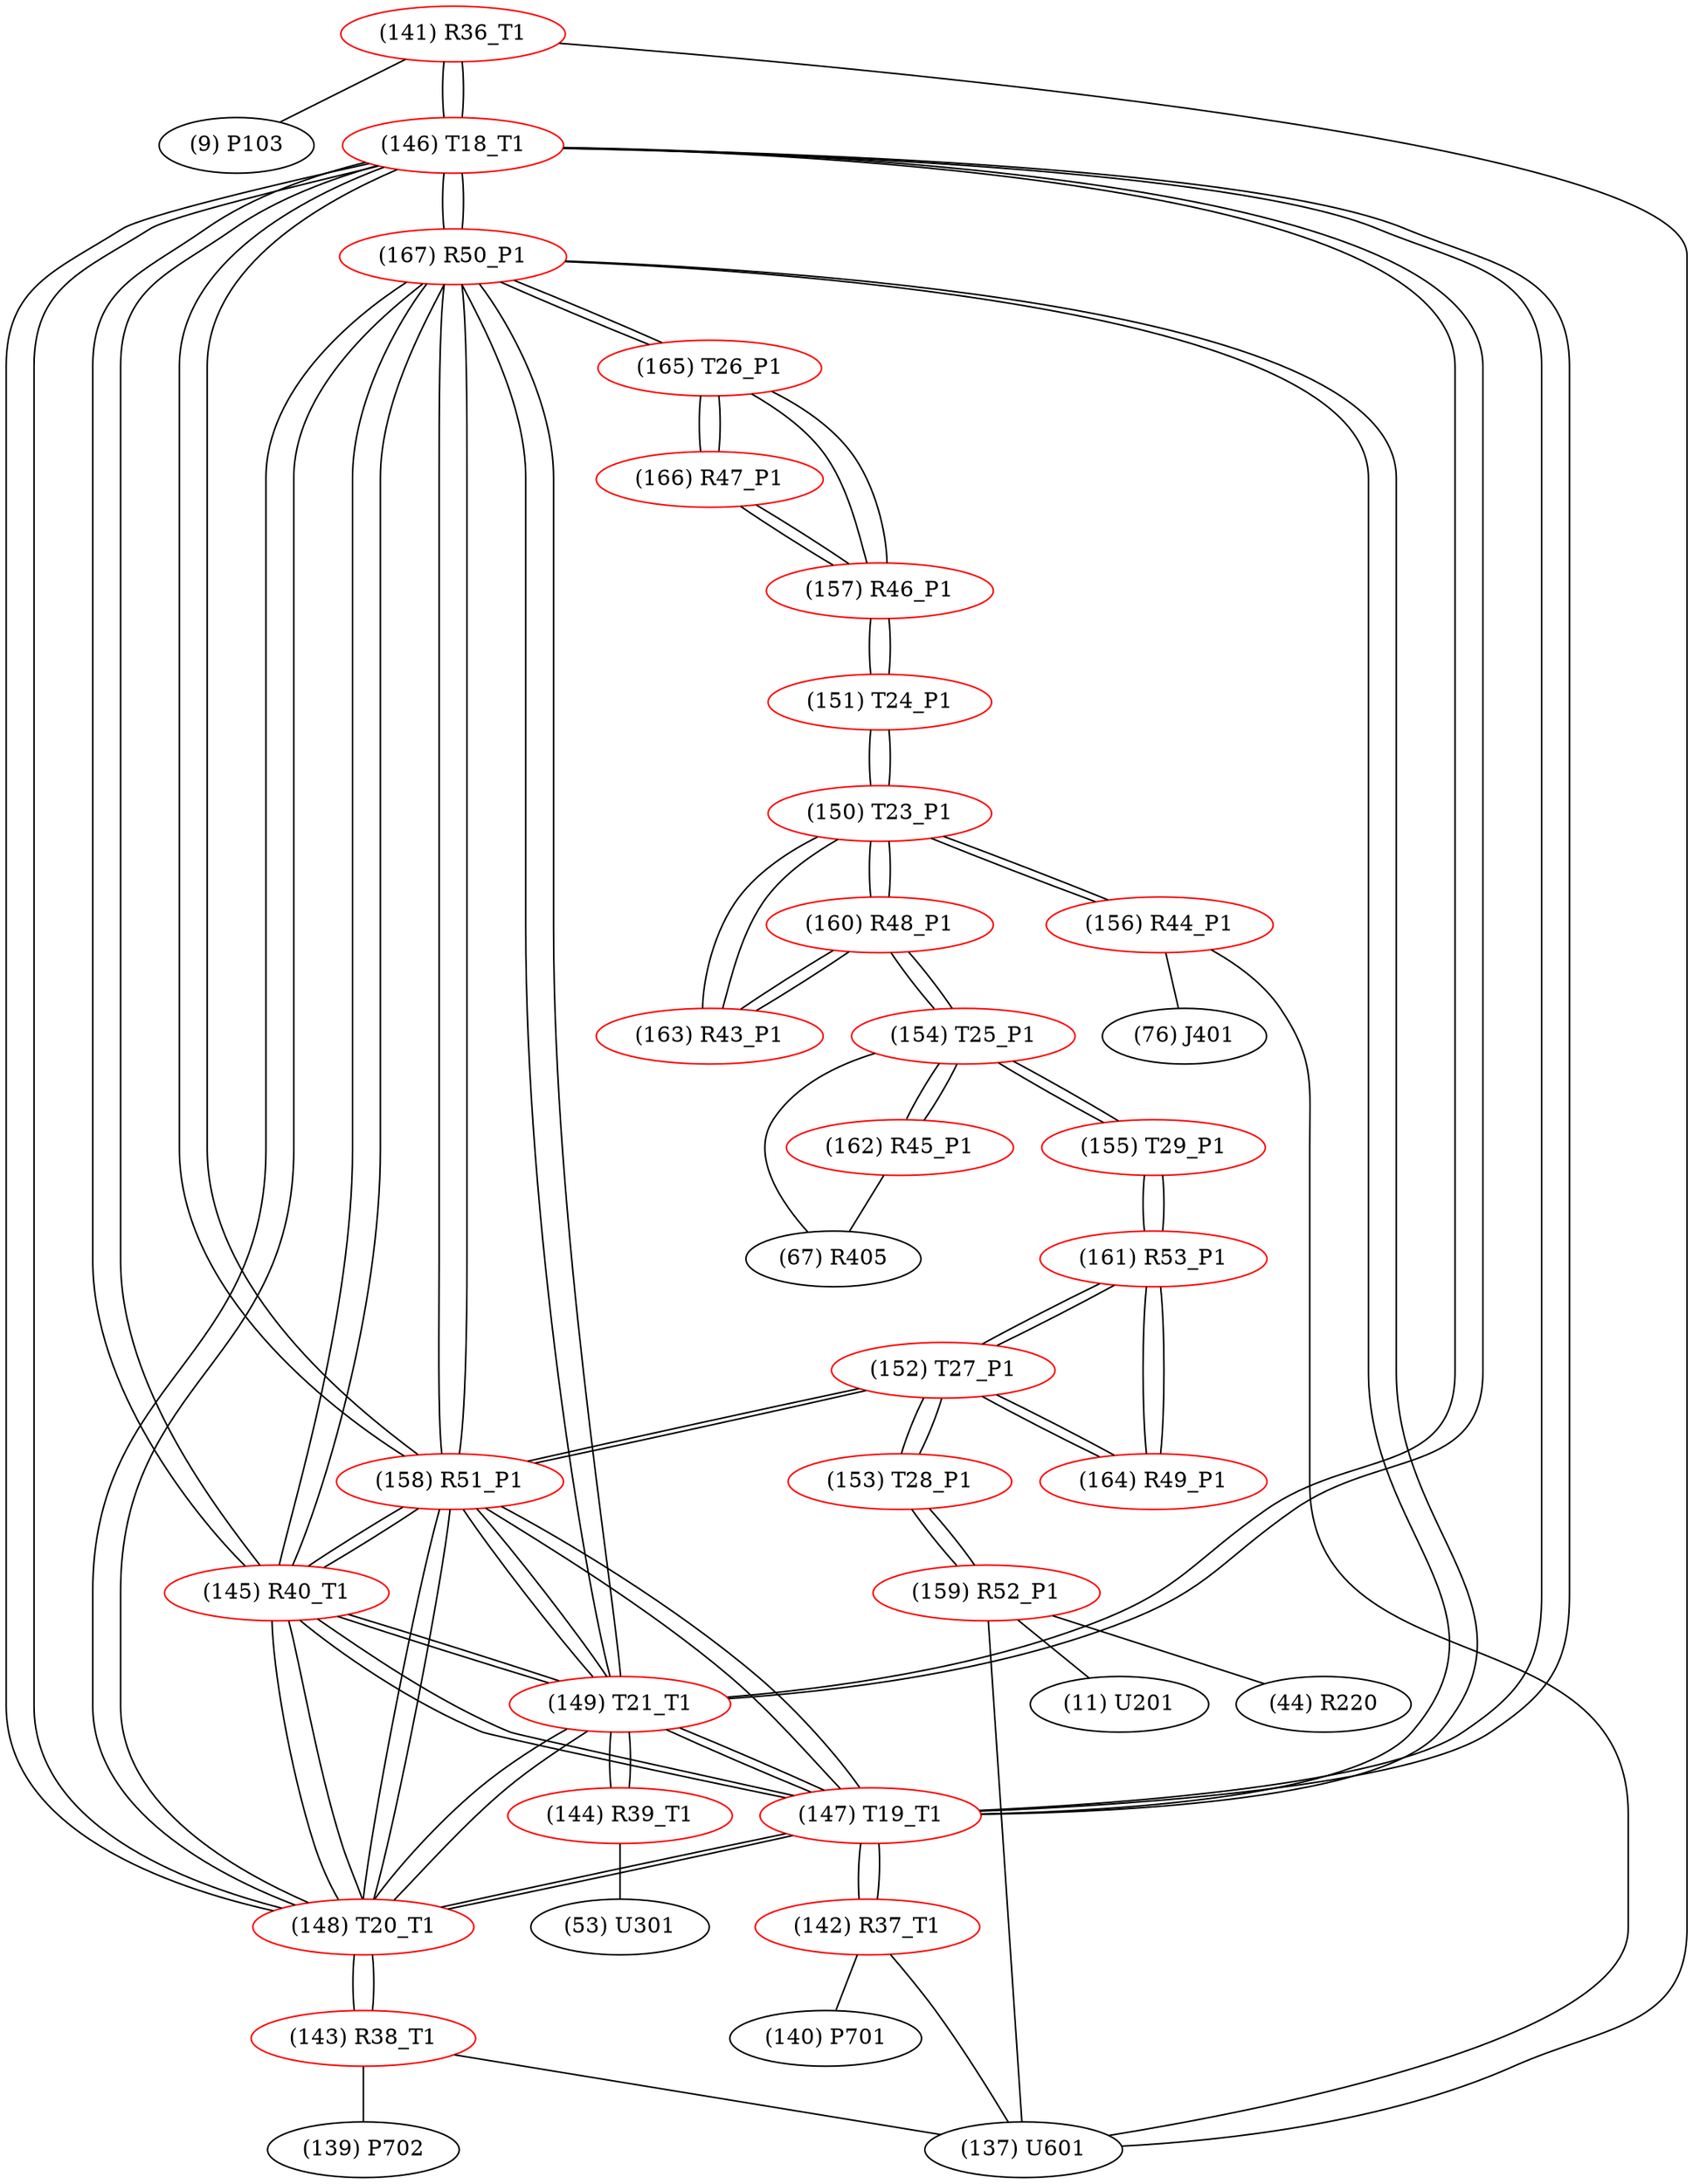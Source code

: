 graph {
	141 [label="(141) R36_T1" color=red]
	9 [label="(9) P103"]
	137 [label="(137) U601"]
	146 [label="(146) T18_T1"]
	142 [label="(142) R37_T1" color=red]
	137 [label="(137) U601"]
	140 [label="(140) P701"]
	147 [label="(147) T19_T1"]
	143 [label="(143) R38_T1" color=red]
	137 [label="(137) U601"]
	139 [label="(139) P702"]
	148 [label="(148) T20_T1"]
	144 [label="(144) R39_T1" color=red]
	53 [label="(53) U301"]
	149 [label="(149) T21_T1"]
	145 [label="(145) R40_T1" color=red]
	158 [label="(158) R51_P1"]
	167 [label="(167) R50_P1"]
	146 [label="(146) T18_T1"]
	149 [label="(149) T21_T1"]
	148 [label="(148) T20_T1"]
	147 [label="(147) T19_T1"]
	146 [label="(146) T18_T1" color=red]
	141 [label="(141) R36_T1"]
	158 [label="(158) R51_P1"]
	167 [label="(167) R50_P1"]
	149 [label="(149) T21_T1"]
	148 [label="(148) T20_T1"]
	147 [label="(147) T19_T1"]
	145 [label="(145) R40_T1"]
	147 [label="(147) T19_T1" color=red]
	142 [label="(142) R37_T1"]
	158 [label="(158) R51_P1"]
	167 [label="(167) R50_P1"]
	146 [label="(146) T18_T1"]
	149 [label="(149) T21_T1"]
	148 [label="(148) T20_T1"]
	145 [label="(145) R40_T1"]
	148 [label="(148) T20_T1" color=red]
	143 [label="(143) R38_T1"]
	158 [label="(158) R51_P1"]
	167 [label="(167) R50_P1"]
	146 [label="(146) T18_T1"]
	149 [label="(149) T21_T1"]
	147 [label="(147) T19_T1"]
	145 [label="(145) R40_T1"]
	149 [label="(149) T21_T1" color=red]
	144 [label="(144) R39_T1"]
	158 [label="(158) R51_P1"]
	167 [label="(167) R50_P1"]
	146 [label="(146) T18_T1"]
	148 [label="(148) T20_T1"]
	147 [label="(147) T19_T1"]
	145 [label="(145) R40_T1"]
	150 [label="(150) T23_P1" color=red]
	160 [label="(160) R48_P1"]
	163 [label="(163) R43_P1"]
	151 [label="(151) T24_P1"]
	156 [label="(156) R44_P1"]
	151 [label="(151) T24_P1" color=red]
	157 [label="(157) R46_P1"]
	150 [label="(150) T23_P1"]
	152 [label="(152) T27_P1" color=red]
	158 [label="(158) R51_P1"]
	153 [label="(153) T28_P1"]
	161 [label="(161) R53_P1"]
	164 [label="(164) R49_P1"]
	153 [label="(153) T28_P1" color=red]
	159 [label="(159) R52_P1"]
	152 [label="(152) T27_P1"]
	154 [label="(154) T25_P1" color=red]
	155 [label="(155) T29_P1"]
	160 [label="(160) R48_P1"]
	162 [label="(162) R45_P1"]
	67 [label="(67) R405"]
	155 [label="(155) T29_P1" color=red]
	154 [label="(154) T25_P1"]
	161 [label="(161) R53_P1"]
	156 [label="(156) R44_P1" color=red]
	137 [label="(137) U601"]
	76 [label="(76) J401"]
	150 [label="(150) T23_P1"]
	157 [label="(157) R46_P1" color=red]
	165 [label="(165) T26_P1"]
	166 [label="(166) R47_P1"]
	151 [label="(151) T24_P1"]
	158 [label="(158) R51_P1" color=red]
	152 [label="(152) T27_P1"]
	167 [label="(167) R50_P1"]
	146 [label="(146) T18_T1"]
	149 [label="(149) T21_T1"]
	148 [label="(148) T20_T1"]
	147 [label="(147) T19_T1"]
	145 [label="(145) R40_T1"]
	159 [label="(159) R52_P1" color=red]
	11 [label="(11) U201"]
	44 [label="(44) R220"]
	137 [label="(137) U601"]
	153 [label="(153) T28_P1"]
	160 [label="(160) R48_P1" color=red]
	154 [label="(154) T25_P1"]
	150 [label="(150) T23_P1"]
	163 [label="(163) R43_P1"]
	161 [label="(161) R53_P1" color=red]
	155 [label="(155) T29_P1"]
	152 [label="(152) T27_P1"]
	164 [label="(164) R49_P1"]
	162 [label="(162) R45_P1" color=red]
	154 [label="(154) T25_P1"]
	67 [label="(67) R405"]
	163 [label="(163) R43_P1" color=red]
	160 [label="(160) R48_P1"]
	150 [label="(150) T23_P1"]
	164 [label="(164) R49_P1" color=red]
	152 [label="(152) T27_P1"]
	161 [label="(161) R53_P1"]
	165 [label="(165) T26_P1" color=red]
	167 [label="(167) R50_P1"]
	157 [label="(157) R46_P1"]
	166 [label="(166) R47_P1"]
	166 [label="(166) R47_P1" color=red]
	165 [label="(165) T26_P1"]
	157 [label="(157) R46_P1"]
	167 [label="(167) R50_P1" color=red]
	165 [label="(165) T26_P1"]
	158 [label="(158) R51_P1"]
	146 [label="(146) T18_T1"]
	149 [label="(149) T21_T1"]
	148 [label="(148) T20_T1"]
	147 [label="(147) T19_T1"]
	145 [label="(145) R40_T1"]
	141 -- 9
	141 -- 137
	141 -- 146
	142 -- 137
	142 -- 140
	142 -- 147
	143 -- 137
	143 -- 139
	143 -- 148
	144 -- 53
	144 -- 149
	145 -- 158
	145 -- 167
	145 -- 146
	145 -- 149
	145 -- 148
	145 -- 147
	146 -- 141
	146 -- 158
	146 -- 167
	146 -- 149
	146 -- 148
	146 -- 147
	146 -- 145
	147 -- 142
	147 -- 158
	147 -- 167
	147 -- 146
	147 -- 149
	147 -- 148
	147 -- 145
	148 -- 143
	148 -- 158
	148 -- 167
	148 -- 146
	148 -- 149
	148 -- 147
	148 -- 145
	149 -- 144
	149 -- 158
	149 -- 167
	149 -- 146
	149 -- 148
	149 -- 147
	149 -- 145
	150 -- 160
	150 -- 163
	150 -- 151
	150 -- 156
	151 -- 157
	151 -- 150
	152 -- 158
	152 -- 153
	152 -- 161
	152 -- 164
	153 -- 159
	153 -- 152
	154 -- 155
	154 -- 160
	154 -- 162
	154 -- 67
	155 -- 154
	155 -- 161
	156 -- 137
	156 -- 76
	156 -- 150
	157 -- 165
	157 -- 166
	157 -- 151
	158 -- 152
	158 -- 167
	158 -- 146
	158 -- 149
	158 -- 148
	158 -- 147
	158 -- 145
	159 -- 11
	159 -- 44
	159 -- 137
	159 -- 153
	160 -- 154
	160 -- 150
	160 -- 163
	161 -- 155
	161 -- 152
	161 -- 164
	162 -- 154
	162 -- 67
	163 -- 160
	163 -- 150
	164 -- 152
	164 -- 161
	165 -- 167
	165 -- 157
	165 -- 166
	166 -- 165
	166 -- 157
	167 -- 165
	167 -- 158
	167 -- 146
	167 -- 149
	167 -- 148
	167 -- 147
	167 -- 145
}